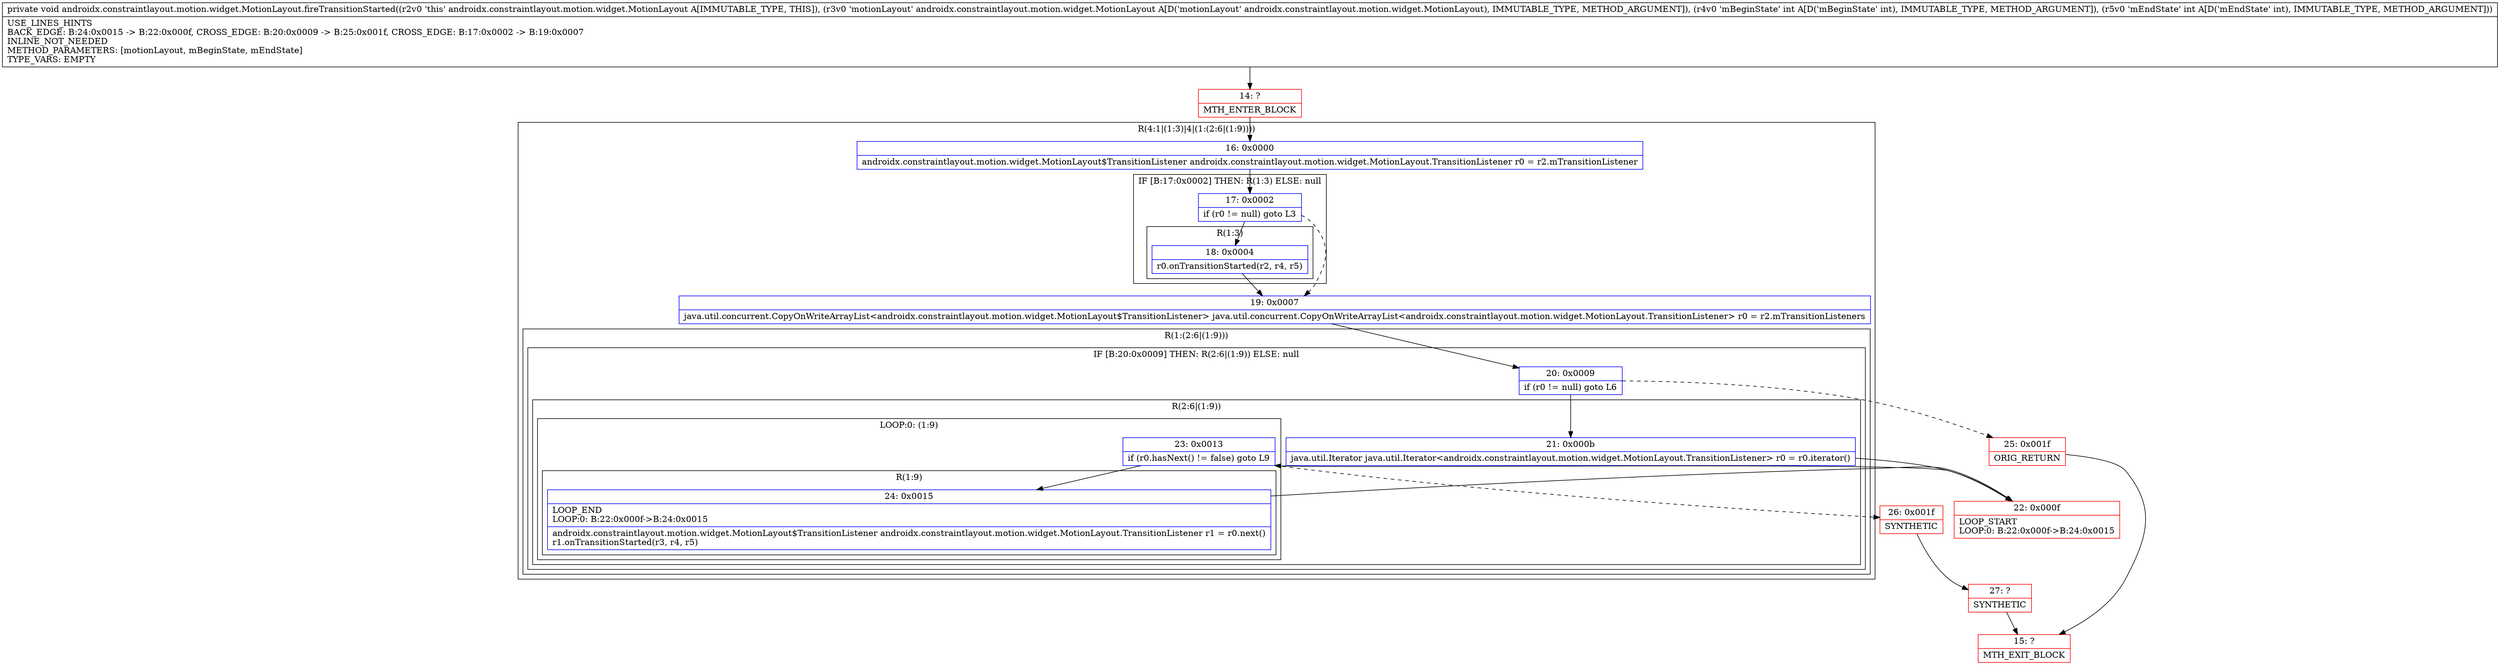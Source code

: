 digraph "CFG forandroidx.constraintlayout.motion.widget.MotionLayout.fireTransitionStarted(Landroidx\/constraintlayout\/motion\/widget\/MotionLayout;II)V" {
subgraph cluster_Region_1725058388 {
label = "R(4:1|(1:3)|4|(1:(2:6|(1:9))))";
node [shape=record,color=blue];
Node_16 [shape=record,label="{16\:\ 0x0000|androidx.constraintlayout.motion.widget.MotionLayout$TransitionListener androidx.constraintlayout.motion.widget.MotionLayout.TransitionListener r0 = r2.mTransitionListener\l}"];
subgraph cluster_IfRegion_1839791547 {
label = "IF [B:17:0x0002] THEN: R(1:3) ELSE: null";
node [shape=record,color=blue];
Node_17 [shape=record,label="{17\:\ 0x0002|if (r0 != null) goto L3\l}"];
subgraph cluster_Region_1693658887 {
label = "R(1:3)";
node [shape=record,color=blue];
Node_18 [shape=record,label="{18\:\ 0x0004|r0.onTransitionStarted(r2, r4, r5)\l}"];
}
}
Node_19 [shape=record,label="{19\:\ 0x0007|java.util.concurrent.CopyOnWriteArrayList\<androidx.constraintlayout.motion.widget.MotionLayout$TransitionListener\> java.util.concurrent.CopyOnWriteArrayList\<androidx.constraintlayout.motion.widget.MotionLayout.TransitionListener\> r0 = r2.mTransitionListeners\l}"];
subgraph cluster_Region_1740621569 {
label = "R(1:(2:6|(1:9)))";
node [shape=record,color=blue];
subgraph cluster_IfRegion_1809116642 {
label = "IF [B:20:0x0009] THEN: R(2:6|(1:9)) ELSE: null";
node [shape=record,color=blue];
Node_20 [shape=record,label="{20\:\ 0x0009|if (r0 != null) goto L6\l}"];
subgraph cluster_Region_521708833 {
label = "R(2:6|(1:9))";
node [shape=record,color=blue];
Node_21 [shape=record,label="{21\:\ 0x000b|java.util.Iterator java.util.Iterator\<androidx.constraintlayout.motion.widget.MotionLayout.TransitionListener\> r0 = r0.iterator()\l}"];
subgraph cluster_LoopRegion_905434716 {
label = "LOOP:0: (1:9)";
node [shape=record,color=blue];
Node_23 [shape=record,label="{23\:\ 0x0013|if (r0.hasNext() != false) goto L9\l}"];
subgraph cluster_Region_1216433394 {
label = "R(1:9)";
node [shape=record,color=blue];
Node_24 [shape=record,label="{24\:\ 0x0015|LOOP_END\lLOOP:0: B:22:0x000f\-\>B:24:0x0015\l|androidx.constraintlayout.motion.widget.MotionLayout$TransitionListener androidx.constraintlayout.motion.widget.MotionLayout.TransitionListener r1 = r0.next()\lr1.onTransitionStarted(r3, r4, r5)\l}"];
}
}
}
}
}
}
Node_14 [shape=record,color=red,label="{14\:\ ?|MTH_ENTER_BLOCK\l}"];
Node_22 [shape=record,color=red,label="{22\:\ 0x000f|LOOP_START\lLOOP:0: B:22:0x000f\-\>B:24:0x0015\l}"];
Node_26 [shape=record,color=red,label="{26\:\ 0x001f|SYNTHETIC\l}"];
Node_27 [shape=record,color=red,label="{27\:\ ?|SYNTHETIC\l}"];
Node_15 [shape=record,color=red,label="{15\:\ ?|MTH_EXIT_BLOCK\l}"];
Node_25 [shape=record,color=red,label="{25\:\ 0x001f|ORIG_RETURN\l}"];
MethodNode[shape=record,label="{private void androidx.constraintlayout.motion.widget.MotionLayout.fireTransitionStarted((r2v0 'this' androidx.constraintlayout.motion.widget.MotionLayout A[IMMUTABLE_TYPE, THIS]), (r3v0 'motionLayout' androidx.constraintlayout.motion.widget.MotionLayout A[D('motionLayout' androidx.constraintlayout.motion.widget.MotionLayout), IMMUTABLE_TYPE, METHOD_ARGUMENT]), (r4v0 'mBeginState' int A[D('mBeginState' int), IMMUTABLE_TYPE, METHOD_ARGUMENT]), (r5v0 'mEndState' int A[D('mEndState' int), IMMUTABLE_TYPE, METHOD_ARGUMENT]))  | USE_LINES_HINTS\lBACK_EDGE: B:24:0x0015 \-\> B:22:0x000f, CROSS_EDGE: B:20:0x0009 \-\> B:25:0x001f, CROSS_EDGE: B:17:0x0002 \-\> B:19:0x0007\lINLINE_NOT_NEEDED\lMETHOD_PARAMETERS: [motionLayout, mBeginState, mEndState]\lTYPE_VARS: EMPTY\l}"];
MethodNode -> Node_14;Node_16 -> Node_17;
Node_17 -> Node_18;
Node_17 -> Node_19[style=dashed];
Node_18 -> Node_19;
Node_19 -> Node_20;
Node_20 -> Node_21;
Node_20 -> Node_25[style=dashed];
Node_21 -> Node_22;
Node_23 -> Node_24;
Node_23 -> Node_26[style=dashed];
Node_24 -> Node_22;
Node_14 -> Node_16;
Node_22 -> Node_23;
Node_26 -> Node_27;
Node_27 -> Node_15;
Node_25 -> Node_15;
}

